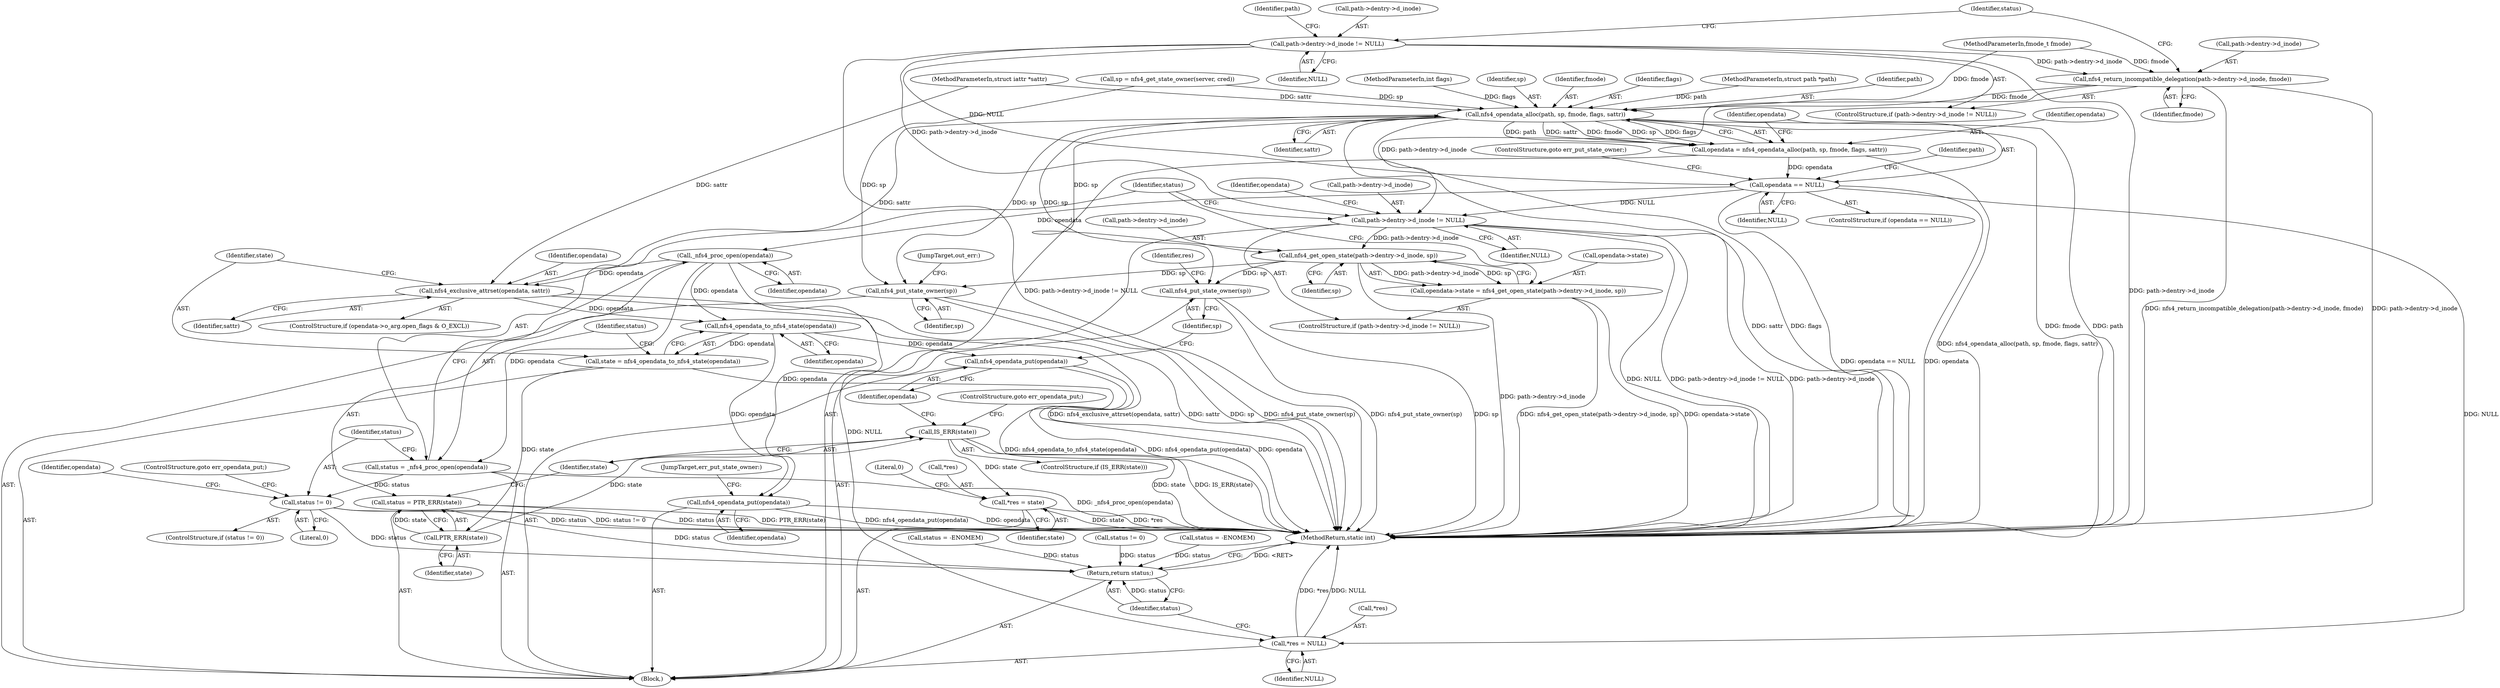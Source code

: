digraph "0_linux_dc0b027dfadfcb8a5504f7d8052754bf8d501ab9_1@pointer" {
"1000147" [label="(Call,path->dentry->d_inode != NULL)"];
"1000154" [label="(Call,nfs4_return_incompatible_delegation(path->dentry->d_inode, fmode))"];
"1000167" [label="(Call,nfs4_opendata_alloc(path, sp, fmode, flags, sattr))"];
"1000165" [label="(Call,opendata = nfs4_opendata_alloc(path, sp, fmode, flags, sattr))"];
"1000174" [label="(Call,opendata == NULL)"];
"1000179" [label="(Call,path->dentry->d_inode != NULL)"];
"1000190" [label="(Call,nfs4_get_open_state(path->dentry->d_inode, sp))"];
"1000186" [label="(Call,opendata->state = nfs4_get_open_state(path->dentry->d_inode, sp))"];
"1000231" [label="(Call,nfs4_put_state_owner(sp))"];
"1000243" [label="(Call,nfs4_put_state_owner(sp))"];
"1000246" [label="(Call,*res = NULL)"];
"1000199" [label="(Call,_nfs4_proc_open(opendata))"];
"1000197" [label="(Call,status = _nfs4_proc_open(opendata))"];
"1000202" [label="(Call,status != 0)"];
"1000250" [label="(Return,return status;)"];
"1000214" [label="(Call,nfs4_exclusive_attrset(opendata, sattr))"];
"1000219" [label="(Call,nfs4_opendata_to_nfs4_state(opendata))"];
"1000217" [label="(Call,state = nfs4_opendata_to_nfs4_state(opendata))"];
"1000223" [label="(Call,PTR_ERR(state))"];
"1000221" [label="(Call,status = PTR_ERR(state))"];
"1000226" [label="(Call,IS_ERR(state))"];
"1000233" [label="(Call,*res = state)"];
"1000229" [label="(Call,nfs4_opendata_put(opendata))"];
"1000240" [label="(Call,nfs4_opendata_put(opendata))"];
"1000224" [label="(Identifier,state)"];
"1000204" [label="(Literal,0)"];
"1000227" [label="(Identifier,state)"];
"1000177" [label="(ControlStructure,goto err_put_state_owner;)"];
"1000241" [label="(Identifier,opendata)"];
"1000226" [label="(Call,IS_ERR(state))"];
"1000252" [label="(MethodReturn,static int)"];
"1000203" [label="(Identifier,status)"];
"1000166" [label="(Identifier,opendata)"];
"1000187" [label="(Call,opendata->state)"];
"1000250" [label="(Return,return status;)"];
"1000201" [label="(ControlStructure,if (status != 0))"];
"1000233" [label="(Call,*res = state)"];
"1000175" [label="(Identifier,opendata)"];
"1000180" [label="(Call,path->dentry->d_inode)"];
"1000109" [label="(Block,)"];
"1000225" [label="(ControlStructure,if (IS_ERR(state)))"];
"1000188" [label="(Identifier,opendata)"];
"1000172" [label="(Identifier,sattr)"];
"1000246" [label="(Call,*res = NULL)"];
"1000179" [label="(Call,path->dentry->d_inode != NULL)"];
"1000222" [label="(Identifier,status)"];
"1000185" [label="(Identifier,NULL)"];
"1000199" [label="(Call,_nfs4_proc_open(opendata))"];
"1000165" [label="(Call,opendata = nfs4_opendata_alloc(path, sp, fmode, flags, sattr))"];
"1000173" [label="(ControlStructure,if (opendata == NULL))"];
"1000168" [label="(Identifier,path)"];
"1000230" [label="(Identifier,opendata)"];
"1000198" [label="(Identifier,status)"];
"1000191" [label="(Call,path->dentry->d_inode)"];
"1000105" [label="(MethodParameterIn,int flags)"];
"1000162" [label="(Identifier,status)"];
"1000217" [label="(Call,state = nfs4_opendata_to_nfs4_state(opendata))"];
"1000157" [label="(Identifier,path)"];
"1000229" [label="(Call,nfs4_opendata_put(opendata))"];
"1000235" [label="(Identifier,res)"];
"1000245" [label="(JumpTarget,out_err:)"];
"1000242" [label="(JumpTarget,err_put_state_owner:)"];
"1000148" [label="(Call,path->dentry->d_inode)"];
"1000228" [label="(ControlStructure,goto err_opendata_put;)"];
"1000153" [label="(Identifier,NULL)"];
"1000232" [label="(Identifier,sp)"];
"1000154" [label="(Call,nfs4_return_incompatible_delegation(path->dentry->d_inode, fmode))"];
"1000216" [label="(Identifier,sattr)"];
"1000104" [label="(MethodParameterIn,fmode_t fmode)"];
"1000169" [label="(Identifier,sp)"];
"1000190" [label="(Call,nfs4_get_open_state(path->dentry->d_inode, sp))"];
"1000161" [label="(Call,status = -ENOMEM)"];
"1000200" [label="(Identifier,opendata)"];
"1000186" [label="(Call,opendata->state = nfs4_get_open_state(path->dentry->d_inode, sp))"];
"1000155" [label="(Call,path->dentry->d_inode)"];
"1000142" [label="(Call,status != 0)"];
"1000240" [label="(Call,nfs4_opendata_put(opendata))"];
"1000234" [label="(Call,*res)"];
"1000197" [label="(Call,status = _nfs4_proc_open(opendata))"];
"1000244" [label="(Identifier,sp)"];
"1000176" [label="(Identifier,NULL)"];
"1000170" [label="(Identifier,fmode)"];
"1000146" [label="(ControlStructure,if (path->dentry->d_inode != NULL))"];
"1000196" [label="(Identifier,sp)"];
"1000238" [label="(Literal,0)"];
"1000223" [label="(Call,PTR_ERR(state))"];
"1000122" [label="(Call,status = -ENOMEM)"];
"1000147" [label="(Call,path->dentry->d_inode != NULL)"];
"1000128" [label="(Call,sp = nfs4_get_state_owner(server, cred))"];
"1000220" [label="(Identifier,opendata)"];
"1000218" [label="(Identifier,state)"];
"1000210" [label="(Identifier,opendata)"];
"1000247" [label="(Call,*res)"];
"1000182" [label="(Identifier,path)"];
"1000174" [label="(Call,opendata == NULL)"];
"1000251" [label="(Identifier,status)"];
"1000219" [label="(Call,nfs4_opendata_to_nfs4_state(opendata))"];
"1000171" [label="(Identifier,flags)"];
"1000214" [label="(Call,nfs4_exclusive_attrset(opendata, sattr))"];
"1000178" [label="(ControlStructure,if (path->dentry->d_inode != NULL))"];
"1000205" [label="(ControlStructure,goto err_opendata_put;)"];
"1000236" [label="(Identifier,state)"];
"1000249" [label="(Identifier,NULL)"];
"1000103" [label="(MethodParameterIn,struct path *path)"];
"1000106" [label="(MethodParameterIn,struct iattr *sattr)"];
"1000231" [label="(Call,nfs4_put_state_owner(sp))"];
"1000221" [label="(Call,status = PTR_ERR(state))"];
"1000215" [label="(Identifier,opendata)"];
"1000206" [label="(ControlStructure,if (opendata->o_arg.open_flags & O_EXCL))"];
"1000243" [label="(Call,nfs4_put_state_owner(sp))"];
"1000160" [label="(Identifier,fmode)"];
"1000202" [label="(Call,status != 0)"];
"1000167" [label="(Call,nfs4_opendata_alloc(path, sp, fmode, flags, sattr))"];
"1000147" -> "1000146"  [label="AST: "];
"1000147" -> "1000153"  [label="CFG: "];
"1000148" -> "1000147"  [label="AST: "];
"1000153" -> "1000147"  [label="AST: "];
"1000157" -> "1000147"  [label="CFG: "];
"1000162" -> "1000147"  [label="CFG: "];
"1000147" -> "1000252"  [label="DDG: path->dentry->d_inode"];
"1000147" -> "1000252"  [label="DDG: path->dentry->d_inode != NULL"];
"1000147" -> "1000154"  [label="DDG: path->dentry->d_inode"];
"1000147" -> "1000174"  [label="DDG: NULL"];
"1000147" -> "1000179"  [label="DDG: path->dentry->d_inode"];
"1000154" -> "1000146"  [label="AST: "];
"1000154" -> "1000160"  [label="CFG: "];
"1000155" -> "1000154"  [label="AST: "];
"1000160" -> "1000154"  [label="AST: "];
"1000162" -> "1000154"  [label="CFG: "];
"1000154" -> "1000252"  [label="DDG: nfs4_return_incompatible_delegation(path->dentry->d_inode, fmode)"];
"1000154" -> "1000252"  [label="DDG: path->dentry->d_inode"];
"1000104" -> "1000154"  [label="DDG: fmode"];
"1000154" -> "1000167"  [label="DDG: fmode"];
"1000154" -> "1000179"  [label="DDG: path->dentry->d_inode"];
"1000167" -> "1000165"  [label="AST: "];
"1000167" -> "1000172"  [label="CFG: "];
"1000168" -> "1000167"  [label="AST: "];
"1000169" -> "1000167"  [label="AST: "];
"1000170" -> "1000167"  [label="AST: "];
"1000171" -> "1000167"  [label="AST: "];
"1000172" -> "1000167"  [label="AST: "];
"1000165" -> "1000167"  [label="CFG: "];
"1000167" -> "1000252"  [label="DDG: path"];
"1000167" -> "1000252"  [label="DDG: sattr"];
"1000167" -> "1000252"  [label="DDG: flags"];
"1000167" -> "1000252"  [label="DDG: fmode"];
"1000167" -> "1000165"  [label="DDG: path"];
"1000167" -> "1000165"  [label="DDG: sattr"];
"1000167" -> "1000165"  [label="DDG: fmode"];
"1000167" -> "1000165"  [label="DDG: sp"];
"1000167" -> "1000165"  [label="DDG: flags"];
"1000103" -> "1000167"  [label="DDG: path"];
"1000128" -> "1000167"  [label="DDG: sp"];
"1000104" -> "1000167"  [label="DDG: fmode"];
"1000105" -> "1000167"  [label="DDG: flags"];
"1000106" -> "1000167"  [label="DDG: sattr"];
"1000167" -> "1000190"  [label="DDG: sp"];
"1000167" -> "1000214"  [label="DDG: sattr"];
"1000167" -> "1000231"  [label="DDG: sp"];
"1000167" -> "1000243"  [label="DDG: sp"];
"1000165" -> "1000109"  [label="AST: "];
"1000166" -> "1000165"  [label="AST: "];
"1000175" -> "1000165"  [label="CFG: "];
"1000165" -> "1000252"  [label="DDG: nfs4_opendata_alloc(path, sp, fmode, flags, sattr)"];
"1000165" -> "1000174"  [label="DDG: opendata"];
"1000174" -> "1000173"  [label="AST: "];
"1000174" -> "1000176"  [label="CFG: "];
"1000175" -> "1000174"  [label="AST: "];
"1000176" -> "1000174"  [label="AST: "];
"1000177" -> "1000174"  [label="CFG: "];
"1000182" -> "1000174"  [label="CFG: "];
"1000174" -> "1000252"  [label="DDG: opendata == NULL"];
"1000174" -> "1000252"  [label="DDG: opendata"];
"1000174" -> "1000179"  [label="DDG: NULL"];
"1000174" -> "1000199"  [label="DDG: opendata"];
"1000174" -> "1000246"  [label="DDG: NULL"];
"1000179" -> "1000178"  [label="AST: "];
"1000179" -> "1000185"  [label="CFG: "];
"1000180" -> "1000179"  [label="AST: "];
"1000185" -> "1000179"  [label="AST: "];
"1000188" -> "1000179"  [label="CFG: "];
"1000198" -> "1000179"  [label="CFG: "];
"1000179" -> "1000252"  [label="DDG: NULL"];
"1000179" -> "1000252"  [label="DDG: path->dentry->d_inode != NULL"];
"1000179" -> "1000252"  [label="DDG: path->dentry->d_inode"];
"1000179" -> "1000190"  [label="DDG: path->dentry->d_inode"];
"1000179" -> "1000246"  [label="DDG: NULL"];
"1000190" -> "1000186"  [label="AST: "];
"1000190" -> "1000196"  [label="CFG: "];
"1000191" -> "1000190"  [label="AST: "];
"1000196" -> "1000190"  [label="AST: "];
"1000186" -> "1000190"  [label="CFG: "];
"1000190" -> "1000252"  [label="DDG: path->dentry->d_inode"];
"1000190" -> "1000186"  [label="DDG: path->dentry->d_inode"];
"1000190" -> "1000186"  [label="DDG: sp"];
"1000190" -> "1000231"  [label="DDG: sp"];
"1000190" -> "1000243"  [label="DDG: sp"];
"1000186" -> "1000178"  [label="AST: "];
"1000187" -> "1000186"  [label="AST: "];
"1000198" -> "1000186"  [label="CFG: "];
"1000186" -> "1000252"  [label="DDG: nfs4_get_open_state(path->dentry->d_inode, sp)"];
"1000186" -> "1000252"  [label="DDG: opendata->state"];
"1000231" -> "1000109"  [label="AST: "];
"1000231" -> "1000232"  [label="CFG: "];
"1000232" -> "1000231"  [label="AST: "];
"1000235" -> "1000231"  [label="CFG: "];
"1000231" -> "1000252"  [label="DDG: nfs4_put_state_owner(sp)"];
"1000231" -> "1000252"  [label="DDG: sp"];
"1000243" -> "1000109"  [label="AST: "];
"1000243" -> "1000244"  [label="CFG: "];
"1000244" -> "1000243"  [label="AST: "];
"1000245" -> "1000243"  [label="CFG: "];
"1000243" -> "1000252"  [label="DDG: sp"];
"1000243" -> "1000252"  [label="DDG: nfs4_put_state_owner(sp)"];
"1000128" -> "1000243"  [label="DDG: sp"];
"1000246" -> "1000109"  [label="AST: "];
"1000246" -> "1000249"  [label="CFG: "];
"1000247" -> "1000246"  [label="AST: "];
"1000249" -> "1000246"  [label="AST: "];
"1000251" -> "1000246"  [label="CFG: "];
"1000246" -> "1000252"  [label="DDG: *res"];
"1000246" -> "1000252"  [label="DDG: NULL"];
"1000199" -> "1000197"  [label="AST: "];
"1000199" -> "1000200"  [label="CFG: "];
"1000200" -> "1000199"  [label="AST: "];
"1000197" -> "1000199"  [label="CFG: "];
"1000199" -> "1000197"  [label="DDG: opendata"];
"1000199" -> "1000214"  [label="DDG: opendata"];
"1000199" -> "1000219"  [label="DDG: opendata"];
"1000199" -> "1000240"  [label="DDG: opendata"];
"1000197" -> "1000109"  [label="AST: "];
"1000198" -> "1000197"  [label="AST: "];
"1000203" -> "1000197"  [label="CFG: "];
"1000197" -> "1000252"  [label="DDG: _nfs4_proc_open(opendata)"];
"1000197" -> "1000202"  [label="DDG: status"];
"1000202" -> "1000201"  [label="AST: "];
"1000202" -> "1000204"  [label="CFG: "];
"1000203" -> "1000202"  [label="AST: "];
"1000204" -> "1000202"  [label="AST: "];
"1000205" -> "1000202"  [label="CFG: "];
"1000210" -> "1000202"  [label="CFG: "];
"1000202" -> "1000252"  [label="DDG: status"];
"1000202" -> "1000252"  [label="DDG: status != 0"];
"1000202" -> "1000250"  [label="DDG: status"];
"1000250" -> "1000109"  [label="AST: "];
"1000250" -> "1000251"  [label="CFG: "];
"1000251" -> "1000250"  [label="AST: "];
"1000252" -> "1000250"  [label="CFG: "];
"1000250" -> "1000252"  [label="DDG: <RET>"];
"1000251" -> "1000250"  [label="DDG: status"];
"1000122" -> "1000250"  [label="DDG: status"];
"1000221" -> "1000250"  [label="DDG: status"];
"1000142" -> "1000250"  [label="DDG: status"];
"1000161" -> "1000250"  [label="DDG: status"];
"1000214" -> "1000206"  [label="AST: "];
"1000214" -> "1000216"  [label="CFG: "];
"1000215" -> "1000214"  [label="AST: "];
"1000216" -> "1000214"  [label="AST: "];
"1000218" -> "1000214"  [label="CFG: "];
"1000214" -> "1000252"  [label="DDG: sattr"];
"1000214" -> "1000252"  [label="DDG: nfs4_exclusive_attrset(opendata, sattr)"];
"1000106" -> "1000214"  [label="DDG: sattr"];
"1000214" -> "1000219"  [label="DDG: opendata"];
"1000219" -> "1000217"  [label="AST: "];
"1000219" -> "1000220"  [label="CFG: "];
"1000220" -> "1000219"  [label="AST: "];
"1000217" -> "1000219"  [label="CFG: "];
"1000219" -> "1000217"  [label="DDG: opendata"];
"1000219" -> "1000229"  [label="DDG: opendata"];
"1000219" -> "1000240"  [label="DDG: opendata"];
"1000217" -> "1000109"  [label="AST: "];
"1000218" -> "1000217"  [label="AST: "];
"1000222" -> "1000217"  [label="CFG: "];
"1000217" -> "1000252"  [label="DDG: nfs4_opendata_to_nfs4_state(opendata)"];
"1000217" -> "1000223"  [label="DDG: state"];
"1000223" -> "1000221"  [label="AST: "];
"1000223" -> "1000224"  [label="CFG: "];
"1000224" -> "1000223"  [label="AST: "];
"1000221" -> "1000223"  [label="CFG: "];
"1000223" -> "1000221"  [label="DDG: state"];
"1000223" -> "1000226"  [label="DDG: state"];
"1000221" -> "1000109"  [label="AST: "];
"1000222" -> "1000221"  [label="AST: "];
"1000227" -> "1000221"  [label="CFG: "];
"1000221" -> "1000252"  [label="DDG: PTR_ERR(state)"];
"1000221" -> "1000252"  [label="DDG: status"];
"1000226" -> "1000225"  [label="AST: "];
"1000226" -> "1000227"  [label="CFG: "];
"1000227" -> "1000226"  [label="AST: "];
"1000228" -> "1000226"  [label="CFG: "];
"1000230" -> "1000226"  [label="CFG: "];
"1000226" -> "1000252"  [label="DDG: state"];
"1000226" -> "1000252"  [label="DDG: IS_ERR(state)"];
"1000226" -> "1000233"  [label="DDG: state"];
"1000233" -> "1000109"  [label="AST: "];
"1000233" -> "1000236"  [label="CFG: "];
"1000234" -> "1000233"  [label="AST: "];
"1000236" -> "1000233"  [label="AST: "];
"1000238" -> "1000233"  [label="CFG: "];
"1000233" -> "1000252"  [label="DDG: state"];
"1000233" -> "1000252"  [label="DDG: *res"];
"1000229" -> "1000109"  [label="AST: "];
"1000229" -> "1000230"  [label="CFG: "];
"1000230" -> "1000229"  [label="AST: "];
"1000232" -> "1000229"  [label="CFG: "];
"1000229" -> "1000252"  [label="DDG: nfs4_opendata_put(opendata)"];
"1000229" -> "1000252"  [label="DDG: opendata"];
"1000240" -> "1000109"  [label="AST: "];
"1000240" -> "1000241"  [label="CFG: "];
"1000241" -> "1000240"  [label="AST: "];
"1000242" -> "1000240"  [label="CFG: "];
"1000240" -> "1000252"  [label="DDG: nfs4_opendata_put(opendata)"];
"1000240" -> "1000252"  [label="DDG: opendata"];
}
